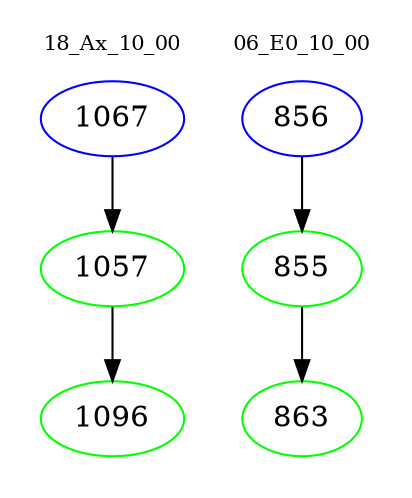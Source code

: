 digraph{
subgraph cluster_0 {
color = white
label = "18_Ax_10_00";
fontsize=10;
T0_1067 [label="1067", color="blue"]
T0_1067 -> T0_1057 [color="black"]
T0_1057 [label="1057", color="green"]
T0_1057 -> T0_1096 [color="black"]
T0_1096 [label="1096", color="green"]
}
subgraph cluster_1 {
color = white
label = "06_E0_10_00";
fontsize=10;
T1_856 [label="856", color="blue"]
T1_856 -> T1_855 [color="black"]
T1_855 [label="855", color="green"]
T1_855 -> T1_863 [color="black"]
T1_863 [label="863", color="green"]
}
}
